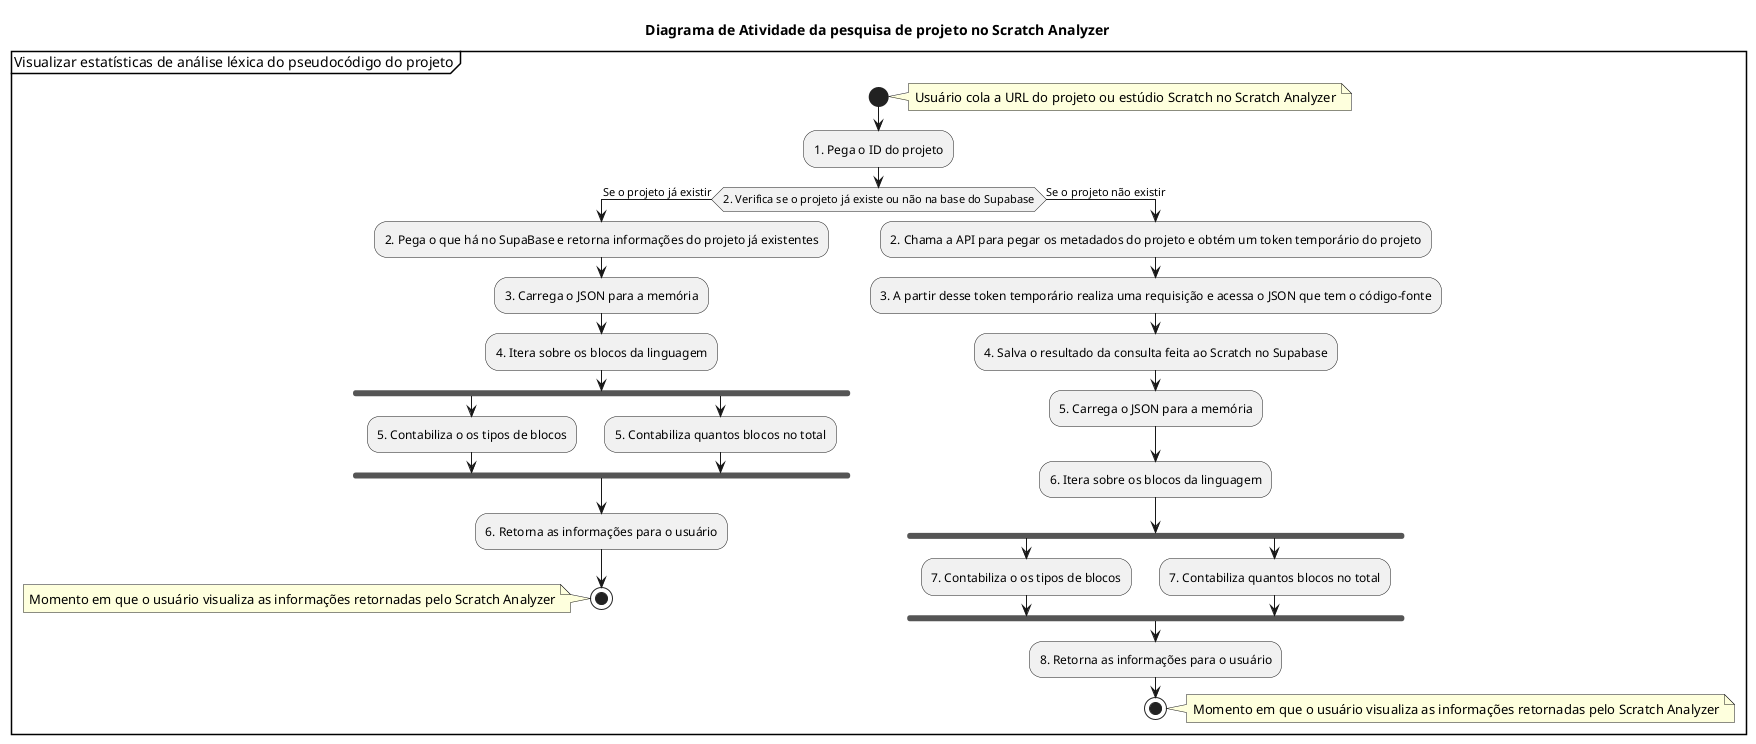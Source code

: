 @startuml "Activity Diagram"

title "Diagrama de Atividade da pesquisa de projeto no Scratch Analyzer"

partition "Visualizar estatísticas de análise léxica do pseudocódigo do projeto" {
  start
  note right
    Usuário cola a URL do projeto ou estúdio Scratch no Scratch Analyzer
  end note
  :1. Pega o ID do projeto;

  if (2. Verifica se o projeto já existe ou não na base do Supabase) then (Se o projeto já existir)
    :2. Pega o que há no SupaBase e retorna informações do projeto já existentes;
    :3. Carrega o JSON para a memória;
    :4. Itera sobre os blocos da linguagem;
    fork
      :5. Contabiliza o os tipos de blocos;
    fork again
      :5. Contabiliza quantos blocos no total;
    end fork
    :6. Retorna as informações para o usuário;
    stop
    note left
      Momento em que o usuário visualiza as informações retornadas pelo Scratch Analyzer
    end note
  else (Se o projeto não existir)
    :2. Chama a API para pegar os metadados do projeto e obtém um token temporário do projeto;
    :3. A partir desse token temporário realiza uma requisição e acessa o JSON que tem o código-fonte;
    :4. Salva o resultado da consulta feita ao Scratch no Supabase;
    :5. Carrega o JSON para a memória;
    :6. Itera sobre os blocos da linguagem;
    fork
      :7. Contabiliza o os tipos de blocos;
    fork again
      :7. Contabiliza quantos blocos no total;
    end fork
    :8. Retorna as informações para o usuário;
    stop
    note right
      Momento em que o usuário visualiza as informações retornadas pelo Scratch Analyzer
    end note
  endif
}

@enduml
